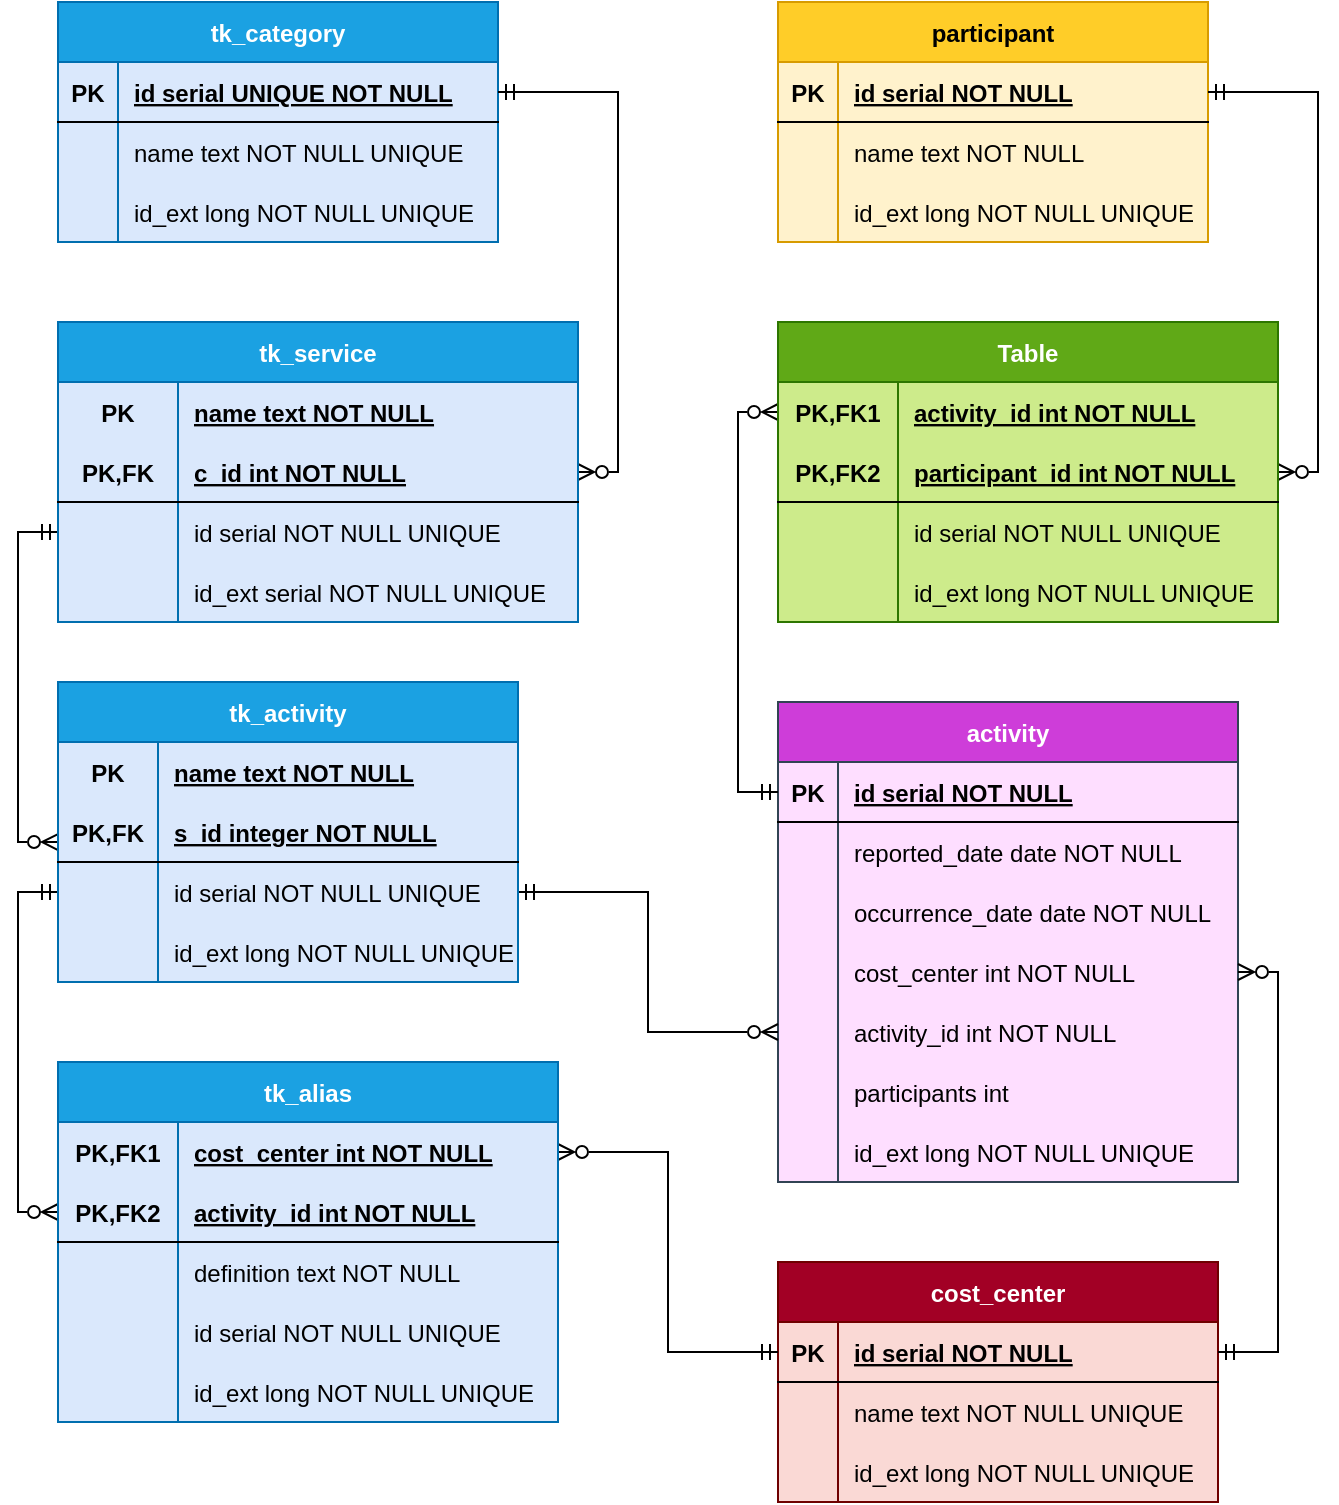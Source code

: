 <mxfile version="16.5.1" type="device"><diagram id="LL8BwEYzm0j79LX7NcTC" name="Page-1"><mxGraphModel dx="3519" dy="737" grid="1" gridSize="10" guides="1" tooltips="1" connect="1" arrows="1" fold="1" page="1" pageScale="1" pageWidth="827" pageHeight="1169" math="0" shadow="0"><root><mxCell id="0"/><mxCell id="1" parent="0"/><mxCell id="7KVAOL6C-UDOrittrPfD-1" value="tk_category" style="shape=table;startSize=30;container=1;collapsible=1;childLayout=tableLayout;fixedRows=1;rowLines=0;fontStyle=1;align=center;resizeLast=1;fillColor=#1ba1e2;strokeColor=#006EAF;swimlaneFillColor=#DAE8FC;fontColor=#ffffff;" parent="1" vertex="1"><mxGeometry x="-2400" y="40" width="220" height="120" as="geometry"/></mxCell><mxCell id="7KVAOL6C-UDOrittrPfD-2" value="" style="shape=tableRow;horizontal=0;startSize=0;swimlaneHead=0;swimlaneBody=0;fillColor=none;collapsible=0;dropTarget=0;points=[[0,0.5],[1,0.5]];portConstraint=eastwest;top=0;left=0;right=0;bottom=1;" parent="7KVAOL6C-UDOrittrPfD-1" vertex="1"><mxGeometry y="30" width="220" height="30" as="geometry"/></mxCell><mxCell id="7KVAOL6C-UDOrittrPfD-3" value="PK" style="shape=partialRectangle;overflow=hidden;connectable=0;fillColor=none;top=0;left=0;bottom=0;right=0;fontStyle=1;" parent="7KVAOL6C-UDOrittrPfD-2" vertex="1"><mxGeometry width="30" height="30" as="geometry"><mxRectangle width="30" height="30" as="alternateBounds"/></mxGeometry></mxCell><mxCell id="7KVAOL6C-UDOrittrPfD-4" value="id serial UNIQUE NOT NULL" style="shape=partialRectangle;overflow=hidden;connectable=0;fillColor=none;align=left;top=0;left=0;bottom=0;right=0;spacingLeft=6;fontStyle=5;" parent="7KVAOL6C-UDOrittrPfD-2" vertex="1"><mxGeometry x="30" width="190" height="30" as="geometry"><mxRectangle width="190" height="30" as="alternateBounds"/></mxGeometry></mxCell><mxCell id="7KVAOL6C-UDOrittrPfD-5" value="" style="shape=tableRow;horizontal=0;startSize=0;swimlaneHead=0;swimlaneBody=0;fillColor=none;collapsible=0;dropTarget=0;points=[[0,0.5],[1,0.5]];portConstraint=eastwest;top=0;left=0;right=0;bottom=0;" parent="7KVAOL6C-UDOrittrPfD-1" vertex="1"><mxGeometry y="60" width="220" height="30" as="geometry"/></mxCell><mxCell id="7KVAOL6C-UDOrittrPfD-6" value="" style="shape=partialRectangle;overflow=hidden;connectable=0;fillColor=none;top=0;left=0;bottom=0;right=0;" parent="7KVAOL6C-UDOrittrPfD-5" vertex="1"><mxGeometry width="30" height="30" as="geometry"><mxRectangle width="30" height="30" as="alternateBounds"/></mxGeometry></mxCell><mxCell id="7KVAOL6C-UDOrittrPfD-7" value="name text NOT NULL UNIQUE" style="shape=partialRectangle;overflow=hidden;connectable=0;fillColor=none;align=left;top=0;left=0;bottom=0;right=0;spacingLeft=6;" parent="7KVAOL6C-UDOrittrPfD-5" vertex="1"><mxGeometry x="30" width="190" height="30" as="geometry"><mxRectangle width="190" height="30" as="alternateBounds"/></mxGeometry></mxCell><mxCell id="1oxkC03Grqgx9EXNeZLx-1" value="" style="shape=tableRow;horizontal=0;startSize=0;swimlaneHead=0;swimlaneBody=0;fillColor=none;collapsible=0;dropTarget=0;points=[[0,0.5],[1,0.5]];portConstraint=eastwest;top=0;left=0;right=0;bottom=0;" vertex="1" parent="7KVAOL6C-UDOrittrPfD-1"><mxGeometry y="90" width="220" height="30" as="geometry"/></mxCell><mxCell id="1oxkC03Grqgx9EXNeZLx-2" value="" style="shape=partialRectangle;overflow=hidden;connectable=0;fillColor=none;top=0;left=0;bottom=0;right=0;" vertex="1" parent="1oxkC03Grqgx9EXNeZLx-1"><mxGeometry width="30" height="30" as="geometry"><mxRectangle width="30" height="30" as="alternateBounds"/></mxGeometry></mxCell><mxCell id="1oxkC03Grqgx9EXNeZLx-3" value="id_ext long NOT NULL UNIQUE" style="shape=partialRectangle;overflow=hidden;connectable=0;fillColor=none;align=left;top=0;left=0;bottom=0;right=0;spacingLeft=6;" vertex="1" parent="1oxkC03Grqgx9EXNeZLx-1"><mxGeometry x="30" width="190" height="30" as="geometry"><mxRectangle width="190" height="30" as="alternateBounds"/></mxGeometry></mxCell><mxCell id="7KVAOL6C-UDOrittrPfD-47" value="cost_center" style="shape=table;startSize=30;container=1;collapsible=1;childLayout=tableLayout;fixedRows=1;rowLines=0;fontStyle=1;align=center;resizeLast=1;fillColor=#a20025;strokeColor=#6F0000;fontColor=#ffffff;swimlaneFillColor=#FAD9D5;" parent="1" vertex="1"><mxGeometry x="-2040" y="670" width="220" height="120" as="geometry"/></mxCell><mxCell id="7KVAOL6C-UDOrittrPfD-48" value="" style="shape=tableRow;horizontal=0;startSize=0;swimlaneHead=0;swimlaneBody=0;fillColor=none;collapsible=0;dropTarget=0;points=[[0,0.5],[1,0.5]];portConstraint=eastwest;top=0;left=0;right=0;bottom=1;" parent="7KVAOL6C-UDOrittrPfD-47" vertex="1"><mxGeometry y="30" width="220" height="30" as="geometry"/></mxCell><mxCell id="7KVAOL6C-UDOrittrPfD-49" value="PK" style="shape=partialRectangle;overflow=hidden;connectable=0;fillColor=none;top=0;left=0;bottom=0;right=0;fontStyle=1;" parent="7KVAOL6C-UDOrittrPfD-48" vertex="1"><mxGeometry width="30" height="30" as="geometry"><mxRectangle width="30" height="30" as="alternateBounds"/></mxGeometry></mxCell><mxCell id="7KVAOL6C-UDOrittrPfD-50" value="id serial NOT NULL" style="shape=partialRectangle;overflow=hidden;connectable=0;fillColor=none;align=left;top=0;left=0;bottom=0;right=0;spacingLeft=6;fontStyle=5;" parent="7KVAOL6C-UDOrittrPfD-48" vertex="1"><mxGeometry x="30" width="190" height="30" as="geometry"><mxRectangle width="190" height="30" as="alternateBounds"/></mxGeometry></mxCell><mxCell id="7KVAOL6C-UDOrittrPfD-51" value="" style="shape=tableRow;horizontal=0;startSize=0;swimlaneHead=0;swimlaneBody=0;fillColor=none;collapsible=0;dropTarget=0;points=[[0,0.5],[1,0.5]];portConstraint=eastwest;top=0;left=0;right=0;bottom=0;" parent="7KVAOL6C-UDOrittrPfD-47" vertex="1"><mxGeometry y="60" width="220" height="30" as="geometry"/></mxCell><mxCell id="7KVAOL6C-UDOrittrPfD-52" value="" style="shape=partialRectangle;overflow=hidden;connectable=0;fillColor=none;top=0;left=0;bottom=0;right=0;" parent="7KVAOL6C-UDOrittrPfD-51" vertex="1"><mxGeometry width="30" height="30" as="geometry"><mxRectangle width="30" height="30" as="alternateBounds"/></mxGeometry></mxCell><mxCell id="7KVAOL6C-UDOrittrPfD-53" value="name text NOT NULL UNIQUE" style="shape=partialRectangle;overflow=hidden;connectable=0;fillColor=none;align=left;top=0;left=0;bottom=0;right=0;spacingLeft=6;" parent="7KVAOL6C-UDOrittrPfD-51" vertex="1"><mxGeometry x="30" width="190" height="30" as="geometry"><mxRectangle width="190" height="30" as="alternateBounds"/></mxGeometry></mxCell><mxCell id="1oxkC03Grqgx9EXNeZLx-96" value="" style="shape=tableRow;horizontal=0;startSize=0;swimlaneHead=0;swimlaneBody=0;fillColor=none;collapsible=0;dropTarget=0;points=[[0,0.5],[1,0.5]];portConstraint=eastwest;top=0;left=0;right=0;bottom=0;" vertex="1" parent="7KVAOL6C-UDOrittrPfD-47"><mxGeometry y="90" width="220" height="30" as="geometry"/></mxCell><mxCell id="1oxkC03Grqgx9EXNeZLx-97" value="" style="shape=partialRectangle;overflow=hidden;connectable=0;fillColor=none;top=0;left=0;bottom=0;right=0;" vertex="1" parent="1oxkC03Grqgx9EXNeZLx-96"><mxGeometry width="30" height="30" as="geometry"><mxRectangle width="30" height="30" as="alternateBounds"/></mxGeometry></mxCell><mxCell id="1oxkC03Grqgx9EXNeZLx-98" value="id_ext long NOT NULL UNIQUE" style="shape=partialRectangle;overflow=hidden;connectable=0;fillColor=none;align=left;top=0;left=0;bottom=0;right=0;spacingLeft=6;" vertex="1" parent="1oxkC03Grqgx9EXNeZLx-96"><mxGeometry x="30" width="190" height="30" as="geometry"><mxRectangle width="190" height="30" as="alternateBounds"/></mxGeometry></mxCell><mxCell id="7KVAOL6C-UDOrittrPfD-54" value="participant" style="shape=table;startSize=30;container=1;collapsible=1;childLayout=tableLayout;fixedRows=1;rowLines=0;fontStyle=1;align=center;resizeLast=1;fillColor=#ffcd28;strokeColor=#d79b00;gradientColor=none;swimlaneFillColor=#FFF2CC;" parent="1" vertex="1"><mxGeometry x="-2040" y="40" width="215" height="120" as="geometry"/></mxCell><mxCell id="7KVAOL6C-UDOrittrPfD-55" value="" style="shape=tableRow;horizontal=0;startSize=0;swimlaneHead=0;swimlaneBody=0;fillColor=none;collapsible=0;dropTarget=0;points=[[0,0.5],[1,0.5]];portConstraint=eastwest;top=0;left=0;right=0;bottom=1;" parent="7KVAOL6C-UDOrittrPfD-54" vertex="1"><mxGeometry y="30" width="215" height="30" as="geometry"/></mxCell><mxCell id="7KVAOL6C-UDOrittrPfD-56" value="PK" style="shape=partialRectangle;overflow=hidden;connectable=0;fillColor=none;top=0;left=0;bottom=0;right=0;fontStyle=1;" parent="7KVAOL6C-UDOrittrPfD-55" vertex="1"><mxGeometry width="30" height="30" as="geometry"><mxRectangle width="30" height="30" as="alternateBounds"/></mxGeometry></mxCell><mxCell id="7KVAOL6C-UDOrittrPfD-57" value="id serial NOT NULL" style="shape=partialRectangle;overflow=hidden;connectable=0;fillColor=none;align=left;top=0;left=0;bottom=0;right=0;spacingLeft=6;fontStyle=5;" parent="7KVAOL6C-UDOrittrPfD-55" vertex="1"><mxGeometry x="30" width="185" height="30" as="geometry"><mxRectangle width="185" height="30" as="alternateBounds"/></mxGeometry></mxCell><mxCell id="7KVAOL6C-UDOrittrPfD-58" value="" style="shape=tableRow;horizontal=0;startSize=0;swimlaneHead=0;swimlaneBody=0;fillColor=none;collapsible=0;dropTarget=0;points=[[0,0.5],[1,0.5]];portConstraint=eastwest;top=0;left=0;right=0;bottom=0;" parent="7KVAOL6C-UDOrittrPfD-54" vertex="1"><mxGeometry y="60" width="215" height="30" as="geometry"/></mxCell><mxCell id="7KVAOL6C-UDOrittrPfD-59" value="" style="shape=partialRectangle;overflow=hidden;connectable=0;fillColor=none;top=0;left=0;bottom=0;right=0;" parent="7KVAOL6C-UDOrittrPfD-58" vertex="1"><mxGeometry width="30" height="30" as="geometry"><mxRectangle width="30" height="30" as="alternateBounds"/></mxGeometry></mxCell><mxCell id="7KVAOL6C-UDOrittrPfD-60" value="name text NOT NULL" style="shape=partialRectangle;overflow=hidden;connectable=0;fillColor=none;align=left;top=0;left=0;bottom=0;right=0;spacingLeft=6;" parent="7KVAOL6C-UDOrittrPfD-58" vertex="1"><mxGeometry x="30" width="185" height="30" as="geometry"><mxRectangle width="185" height="30" as="alternateBounds"/></mxGeometry></mxCell><mxCell id="1oxkC03Grqgx9EXNeZLx-46" value="" style="shape=tableRow;horizontal=0;startSize=0;swimlaneHead=0;swimlaneBody=0;fillColor=none;collapsible=0;dropTarget=0;points=[[0,0.5],[1,0.5]];portConstraint=eastwest;top=0;left=0;right=0;bottom=0;" vertex="1" parent="7KVAOL6C-UDOrittrPfD-54"><mxGeometry y="90" width="215" height="30" as="geometry"/></mxCell><mxCell id="1oxkC03Grqgx9EXNeZLx-47" value="" style="shape=partialRectangle;overflow=hidden;connectable=0;fillColor=none;top=0;left=0;bottom=0;right=0;" vertex="1" parent="1oxkC03Grqgx9EXNeZLx-46"><mxGeometry width="30" height="30" as="geometry"><mxRectangle width="30" height="30" as="alternateBounds"/></mxGeometry></mxCell><mxCell id="1oxkC03Grqgx9EXNeZLx-48" value="id_ext long NOT NULL UNIQUE" style="shape=partialRectangle;overflow=hidden;connectable=0;fillColor=none;align=left;top=0;left=0;bottom=0;right=0;spacingLeft=6;" vertex="1" parent="1oxkC03Grqgx9EXNeZLx-46"><mxGeometry x="30" width="185" height="30" as="geometry"><mxRectangle width="185" height="30" as="alternateBounds"/></mxGeometry></mxCell><mxCell id="7KVAOL6C-UDOrittrPfD-77" value="activity" style="shape=table;startSize=30;container=1;collapsible=1;childLayout=tableLayout;fixedRows=1;rowLines=0;fontStyle=1;align=center;resizeLast=1;fillColor=#CE3DD9;strokeColor=#314354;swimlaneFillColor=#FEDEFF;fontColor=#ffffff;" parent="1" vertex="1"><mxGeometry x="-2040" y="390" width="230" height="240" as="geometry"/></mxCell><mxCell id="7KVAOL6C-UDOrittrPfD-78" value="" style="shape=tableRow;horizontal=0;startSize=0;swimlaneHead=0;swimlaneBody=0;fillColor=none;collapsible=0;dropTarget=0;points=[[0,0.5],[1,0.5]];portConstraint=eastwest;top=0;left=0;right=0;bottom=1;" parent="7KVAOL6C-UDOrittrPfD-77" vertex="1"><mxGeometry y="30" width="230" height="30" as="geometry"/></mxCell><mxCell id="7KVAOL6C-UDOrittrPfD-79" value="PK" style="shape=partialRectangle;overflow=hidden;connectable=0;fillColor=none;top=0;left=0;bottom=0;right=0;fontStyle=1;" parent="7KVAOL6C-UDOrittrPfD-78" vertex="1"><mxGeometry width="30" height="30" as="geometry"><mxRectangle width="30" height="30" as="alternateBounds"/></mxGeometry></mxCell><mxCell id="7KVAOL6C-UDOrittrPfD-80" value="id serial NOT NULL" style="shape=partialRectangle;overflow=hidden;connectable=0;fillColor=none;align=left;top=0;left=0;bottom=0;right=0;spacingLeft=6;fontStyle=5;" parent="7KVAOL6C-UDOrittrPfD-78" vertex="1"><mxGeometry x="30" width="200" height="30" as="geometry"><mxRectangle width="200" height="30" as="alternateBounds"/></mxGeometry></mxCell><mxCell id="7KVAOL6C-UDOrittrPfD-81" value="" style="shape=tableRow;horizontal=0;startSize=0;swimlaneHead=0;swimlaneBody=0;fillColor=none;collapsible=0;dropTarget=0;points=[[0,0.5],[1,0.5]];portConstraint=eastwest;top=0;left=0;right=0;bottom=0;" parent="7KVAOL6C-UDOrittrPfD-77" vertex="1"><mxGeometry y="60" width="230" height="30" as="geometry"/></mxCell><mxCell id="7KVAOL6C-UDOrittrPfD-82" value="" style="shape=partialRectangle;overflow=hidden;connectable=0;fillColor=none;top=0;left=0;bottom=0;right=0;" parent="7KVAOL6C-UDOrittrPfD-81" vertex="1"><mxGeometry width="30" height="30" as="geometry"><mxRectangle width="30" height="30" as="alternateBounds"/></mxGeometry></mxCell><mxCell id="7KVAOL6C-UDOrittrPfD-83" value="reported_date date NOT NULL" style="shape=partialRectangle;overflow=hidden;connectable=0;fillColor=none;align=left;top=0;left=0;bottom=0;right=0;spacingLeft=6;" parent="7KVAOL6C-UDOrittrPfD-81" vertex="1"><mxGeometry x="30" width="200" height="30" as="geometry"><mxRectangle width="200" height="30" as="alternateBounds"/></mxGeometry></mxCell><mxCell id="7KVAOL6C-UDOrittrPfD-84" value="" style="shape=tableRow;horizontal=0;startSize=0;swimlaneHead=0;swimlaneBody=0;fillColor=none;collapsible=0;dropTarget=0;points=[[0,0.5],[1,0.5]];portConstraint=eastwest;top=0;left=0;right=0;bottom=0;" parent="7KVAOL6C-UDOrittrPfD-77" vertex="1"><mxGeometry y="90" width="230" height="30" as="geometry"/></mxCell><mxCell id="7KVAOL6C-UDOrittrPfD-85" value="" style="shape=partialRectangle;overflow=hidden;connectable=0;fillColor=none;top=0;left=0;bottom=0;right=0;" parent="7KVAOL6C-UDOrittrPfD-84" vertex="1"><mxGeometry width="30" height="30" as="geometry"><mxRectangle width="30" height="30" as="alternateBounds"/></mxGeometry></mxCell><mxCell id="7KVAOL6C-UDOrittrPfD-86" value="occurrence_date date NOT NULL" style="shape=partialRectangle;overflow=hidden;connectable=0;fillColor=none;align=left;top=0;left=0;bottom=0;right=0;spacingLeft=6;" parent="7KVAOL6C-UDOrittrPfD-84" vertex="1"><mxGeometry x="30" width="200" height="30" as="geometry"><mxRectangle width="200" height="30" as="alternateBounds"/></mxGeometry></mxCell><mxCell id="7KVAOL6C-UDOrittrPfD-87" value="" style="shape=tableRow;horizontal=0;startSize=0;swimlaneHead=0;swimlaneBody=0;fillColor=none;collapsible=0;dropTarget=0;points=[[0,0.5],[1,0.5]];portConstraint=eastwest;top=0;left=0;right=0;bottom=0;" parent="7KVAOL6C-UDOrittrPfD-77" vertex="1"><mxGeometry y="120" width="230" height="30" as="geometry"/></mxCell><mxCell id="7KVAOL6C-UDOrittrPfD-88" value="" style="shape=partialRectangle;overflow=hidden;connectable=0;fillColor=none;top=0;left=0;bottom=0;right=0;" parent="7KVAOL6C-UDOrittrPfD-87" vertex="1"><mxGeometry width="30" height="30" as="geometry"><mxRectangle width="30" height="30" as="alternateBounds"/></mxGeometry></mxCell><mxCell id="7KVAOL6C-UDOrittrPfD-89" value="cost_center int NOT NULL" style="shape=partialRectangle;overflow=hidden;connectable=0;fillColor=none;align=left;top=0;left=0;bottom=0;right=0;spacingLeft=6;" parent="7KVAOL6C-UDOrittrPfD-87" vertex="1"><mxGeometry x="30" width="200" height="30" as="geometry"><mxRectangle width="200" height="30" as="alternateBounds"/></mxGeometry></mxCell><mxCell id="7KVAOL6C-UDOrittrPfD-90" value="" style="shape=tableRow;horizontal=0;startSize=0;swimlaneHead=0;swimlaneBody=0;fillColor=none;collapsible=0;dropTarget=0;points=[[0,0.5],[1,0.5]];portConstraint=eastwest;top=0;left=0;right=0;bottom=0;" parent="7KVAOL6C-UDOrittrPfD-77" vertex="1"><mxGeometry y="150" width="230" height="30" as="geometry"/></mxCell><mxCell id="7KVAOL6C-UDOrittrPfD-91" value="" style="shape=partialRectangle;overflow=hidden;connectable=0;fillColor=none;top=0;left=0;bottom=0;right=0;" parent="7KVAOL6C-UDOrittrPfD-90" vertex="1"><mxGeometry width="30" height="30" as="geometry"><mxRectangle width="30" height="30" as="alternateBounds"/></mxGeometry></mxCell><mxCell id="7KVAOL6C-UDOrittrPfD-92" value="activity_id int NOT NULL" style="shape=partialRectangle;overflow=hidden;connectable=0;fillColor=none;align=left;top=0;left=0;bottom=0;right=0;spacingLeft=6;" parent="7KVAOL6C-UDOrittrPfD-90" vertex="1"><mxGeometry x="30" width="200" height="30" as="geometry"><mxRectangle width="200" height="30" as="alternateBounds"/></mxGeometry></mxCell><mxCell id="7KVAOL6C-UDOrittrPfD-93" value="" style="shape=tableRow;horizontal=0;startSize=0;swimlaneHead=0;swimlaneBody=0;fillColor=none;collapsible=0;dropTarget=0;points=[[0,0.5],[1,0.5]];portConstraint=eastwest;top=0;left=0;right=0;bottom=0;" parent="7KVAOL6C-UDOrittrPfD-77" vertex="1"><mxGeometry y="180" width="230" height="30" as="geometry"/></mxCell><mxCell id="7KVAOL6C-UDOrittrPfD-94" value="" style="shape=partialRectangle;overflow=hidden;connectable=0;fillColor=none;top=0;left=0;bottom=0;right=0;" parent="7KVAOL6C-UDOrittrPfD-93" vertex="1"><mxGeometry width="30" height="30" as="geometry"><mxRectangle width="30" height="30" as="alternateBounds"/></mxGeometry></mxCell><mxCell id="7KVAOL6C-UDOrittrPfD-95" value="participants int" style="shape=partialRectangle;overflow=hidden;connectable=0;fillColor=none;align=left;top=0;left=0;bottom=0;right=0;spacingLeft=6;" parent="7KVAOL6C-UDOrittrPfD-93" vertex="1"><mxGeometry x="30" width="200" height="30" as="geometry"><mxRectangle width="200" height="30" as="alternateBounds"/></mxGeometry></mxCell><mxCell id="1oxkC03Grqgx9EXNeZLx-93" value="" style="shape=tableRow;horizontal=0;startSize=0;swimlaneHead=0;swimlaneBody=0;fillColor=none;collapsible=0;dropTarget=0;points=[[0,0.5],[1,0.5]];portConstraint=eastwest;top=0;left=0;right=0;bottom=0;" vertex="1" parent="7KVAOL6C-UDOrittrPfD-77"><mxGeometry y="210" width="230" height="30" as="geometry"/></mxCell><mxCell id="1oxkC03Grqgx9EXNeZLx-94" value="" style="shape=partialRectangle;overflow=hidden;connectable=0;fillColor=none;top=0;left=0;bottom=0;right=0;" vertex="1" parent="1oxkC03Grqgx9EXNeZLx-93"><mxGeometry width="30" height="30" as="geometry"><mxRectangle width="30" height="30" as="alternateBounds"/></mxGeometry></mxCell><mxCell id="1oxkC03Grqgx9EXNeZLx-95" value="id_ext long NOT NULL UNIQUE" style="shape=partialRectangle;overflow=hidden;connectable=0;fillColor=none;align=left;top=0;left=0;bottom=0;right=0;spacingLeft=6;" vertex="1" parent="1oxkC03Grqgx9EXNeZLx-93"><mxGeometry x="30" width="200" height="30" as="geometry"><mxRectangle width="200" height="30" as="alternateBounds"/></mxGeometry></mxCell><mxCell id="7KVAOL6C-UDOrittrPfD-122" style="edgeStyle=orthogonalEdgeStyle;rounded=0;orthogonalLoop=1;jettySize=auto;html=1;startArrow=ERzeroToMany;startFill=0;endArrow=ERmandOne;endFill=0;exitX=1;exitY=0.5;exitDx=0;exitDy=0;" parent="1" source="1oxkC03Grqgx9EXNeZLx-77" target="7KVAOL6C-UDOrittrPfD-55" edge="1"><mxGeometry relative="1" as="geometry"/></mxCell><mxCell id="7KVAOL6C-UDOrittrPfD-116" style="edgeStyle=orthogonalEdgeStyle;rounded=0;orthogonalLoop=1;jettySize=auto;html=1;endArrow=ERmandOne;endFill=0;startArrow=ERzeroToMany;startFill=0;exitX=1;exitY=0.5;exitDx=0;exitDy=0;" parent="1" source="7KVAOL6C-UDOrittrPfD-145" target="7KVAOL6C-UDOrittrPfD-2" edge="1"><mxGeometry relative="1" as="geometry"/></mxCell><mxCell id="7KVAOL6C-UDOrittrPfD-117" style="rounded=0;orthogonalLoop=1;jettySize=auto;html=1;startArrow=ERzeroToMany;startFill=0;endArrow=ERmandOne;endFill=0;entryX=0;entryY=0.5;entryDx=0;entryDy=0;exitX=0;exitY=0.667;exitDx=0;exitDy=0;exitPerimeter=0;edgeStyle=orthogonalEdgeStyle;" parent="1" source="7KVAOL6C-UDOrittrPfD-161" target="7KVAOL6C-UDOrittrPfD-148" edge="1"><mxGeometry relative="1" as="geometry"/></mxCell><mxCell id="7KVAOL6C-UDOrittrPfD-120" style="edgeStyle=orthogonalEdgeStyle;rounded=0;orthogonalLoop=1;jettySize=auto;html=1;entryX=0;entryY=0.5;entryDx=0;entryDy=0;startArrow=ERzeroToMany;startFill=0;endArrow=ERmandOne;endFill=0;exitX=1;exitY=0.5;exitDx=0;exitDy=0;" parent="1" source="7KVAOL6C-UDOrittrPfD-129" target="7KVAOL6C-UDOrittrPfD-48" edge="1"><mxGeometry relative="1" as="geometry"/></mxCell><mxCell id="7KVAOL6C-UDOrittrPfD-121" style="rounded=0;orthogonalLoop=1;jettySize=auto;html=1;startArrow=ERzeroToMany;startFill=0;endArrow=ERmandOne;endFill=0;exitX=0;exitY=0.5;exitDx=0;exitDy=0;entryX=0;entryY=0.5;entryDx=0;entryDy=0;edgeStyle=orthogonalEdgeStyle;" parent="1" source="7KVAOL6C-UDOrittrPfD-132" target="7KVAOL6C-UDOrittrPfD-164" edge="1"><mxGeometry relative="1" as="geometry"><mxPoint x="-2397.5" y="765" as="targetPoint"/></mxGeometry></mxCell><mxCell id="7KVAOL6C-UDOrittrPfD-125" style="edgeStyle=orthogonalEdgeStyle;rounded=0;orthogonalLoop=1;jettySize=auto;html=1;startArrow=ERzeroToMany;startFill=0;endArrow=ERmandOne;endFill=0;entryX=1;entryY=0.5;entryDx=0;entryDy=0;exitX=1;exitY=0.5;exitDx=0;exitDy=0;" parent="1" source="7KVAOL6C-UDOrittrPfD-87" target="7KVAOL6C-UDOrittrPfD-48" edge="1"><mxGeometry relative="1" as="geometry"><mxPoint x="-1750" y="750" as="targetPoint"/></mxGeometry></mxCell><mxCell id="7KVAOL6C-UDOrittrPfD-126" style="edgeStyle=orthogonalEdgeStyle;rounded=0;orthogonalLoop=1;jettySize=auto;html=1;startArrow=ERzeroToMany;startFill=0;endArrow=ERmandOne;endFill=0;entryX=1;entryY=0.5;entryDx=0;entryDy=0;" parent="1" source="7KVAOL6C-UDOrittrPfD-90" target="7KVAOL6C-UDOrittrPfD-164" edge="1"><mxGeometry relative="1" as="geometry"/></mxCell><mxCell id="7KVAOL6C-UDOrittrPfD-127" style="edgeStyle=orthogonalEdgeStyle;rounded=0;orthogonalLoop=1;jettySize=auto;html=1;entryX=0;entryY=0.5;entryDx=0;entryDy=0;startArrow=ERzeroToMany;startFill=0;endArrow=ERmandOne;endFill=0;exitX=0;exitY=0.5;exitDx=0;exitDy=0;" parent="1" source="1oxkC03Grqgx9EXNeZLx-74" target="7KVAOL6C-UDOrittrPfD-78" edge="1"><mxGeometry relative="1" as="geometry"/></mxCell><mxCell id="7KVAOL6C-UDOrittrPfD-128" value="tk_alias" style="shape=table;startSize=30;container=1;collapsible=1;childLayout=tableLayout;fixedRows=1;rowLines=0;fontStyle=1;align=center;resizeLast=1;fillColor=#1ba1e2;gradientColor=none;strokeColor=#006EAF;fontColor=#ffffff;swimlaneFillColor=#DAE8FC;" parent="1" vertex="1"><mxGeometry x="-2400" y="570" width="250" height="180" as="geometry"/></mxCell><mxCell id="7KVAOL6C-UDOrittrPfD-129" value="" style="shape=tableRow;horizontal=0;startSize=0;swimlaneHead=0;swimlaneBody=0;fillColor=none;collapsible=0;dropTarget=0;points=[[0,0.5],[1,0.5]];portConstraint=eastwest;top=0;left=0;right=0;bottom=0;" parent="7KVAOL6C-UDOrittrPfD-128" vertex="1"><mxGeometry y="30" width="250" height="30" as="geometry"/></mxCell><mxCell id="7KVAOL6C-UDOrittrPfD-130" value="PK,FK1" style="shape=partialRectangle;connectable=0;fillColor=none;top=0;left=0;bottom=0;right=0;fontStyle=1;overflow=hidden;" parent="7KVAOL6C-UDOrittrPfD-129" vertex="1"><mxGeometry width="60" height="30" as="geometry"><mxRectangle width="60" height="30" as="alternateBounds"/></mxGeometry></mxCell><mxCell id="7KVAOL6C-UDOrittrPfD-131" value="cost_center int NOT NULL" style="shape=partialRectangle;connectable=0;fillColor=none;top=0;left=0;bottom=0;right=0;align=left;spacingLeft=6;fontStyle=5;overflow=hidden;" parent="7KVAOL6C-UDOrittrPfD-129" vertex="1"><mxGeometry x="60" width="190" height="30" as="geometry"><mxRectangle width="190" height="30" as="alternateBounds"/></mxGeometry></mxCell><mxCell id="7KVAOL6C-UDOrittrPfD-132" value="" style="shape=tableRow;horizontal=0;startSize=0;swimlaneHead=0;swimlaneBody=0;fillColor=none;collapsible=0;dropTarget=0;points=[[0,0.5],[1,0.5]];portConstraint=eastwest;top=0;left=0;right=0;bottom=1;" parent="7KVAOL6C-UDOrittrPfD-128" vertex="1"><mxGeometry y="60" width="250" height="30" as="geometry"/></mxCell><mxCell id="7KVAOL6C-UDOrittrPfD-133" value="PK,FK2" style="shape=partialRectangle;connectable=0;fillColor=none;top=0;left=0;bottom=0;right=0;fontStyle=1;overflow=hidden;" parent="7KVAOL6C-UDOrittrPfD-132" vertex="1"><mxGeometry width="60" height="30" as="geometry"><mxRectangle width="60" height="30" as="alternateBounds"/></mxGeometry></mxCell><mxCell id="7KVAOL6C-UDOrittrPfD-134" value="activity_id int NOT NULL" style="shape=partialRectangle;connectable=0;fillColor=none;top=0;left=0;bottom=0;right=0;align=left;spacingLeft=6;fontStyle=5;overflow=hidden;" parent="7KVAOL6C-UDOrittrPfD-132" vertex="1"><mxGeometry x="60" width="190" height="30" as="geometry"><mxRectangle width="190" height="30" as="alternateBounds"/></mxGeometry></mxCell><mxCell id="7KVAOL6C-UDOrittrPfD-135" value="" style="shape=tableRow;horizontal=0;startSize=0;swimlaneHead=0;swimlaneBody=0;fillColor=none;collapsible=0;dropTarget=0;points=[[0,0.5],[1,0.5]];portConstraint=eastwest;top=0;left=0;right=0;bottom=0;" parent="7KVAOL6C-UDOrittrPfD-128" vertex="1"><mxGeometry y="90" width="250" height="30" as="geometry"/></mxCell><mxCell id="7KVAOL6C-UDOrittrPfD-136" value="" style="shape=partialRectangle;connectable=0;fillColor=none;top=0;left=0;bottom=0;right=0;editable=1;overflow=hidden;" parent="7KVAOL6C-UDOrittrPfD-135" vertex="1"><mxGeometry width="60" height="30" as="geometry"><mxRectangle width="60" height="30" as="alternateBounds"/></mxGeometry></mxCell><mxCell id="7KVAOL6C-UDOrittrPfD-137" value="definition text NOT NULL" style="shape=partialRectangle;connectable=0;fillColor=none;top=0;left=0;bottom=0;right=0;align=left;spacingLeft=6;overflow=hidden;" parent="7KVAOL6C-UDOrittrPfD-135" vertex="1"><mxGeometry x="60" width="190" height="30" as="geometry"><mxRectangle width="190" height="30" as="alternateBounds"/></mxGeometry></mxCell><mxCell id="1oxkC03Grqgx9EXNeZLx-14" value="" style="shape=tableRow;horizontal=0;startSize=0;swimlaneHead=0;swimlaneBody=0;fillColor=none;collapsible=0;dropTarget=0;points=[[0,0.5],[1,0.5]];portConstraint=eastwest;top=0;left=0;right=0;bottom=0;" vertex="1" parent="7KVAOL6C-UDOrittrPfD-128"><mxGeometry y="120" width="250" height="30" as="geometry"/></mxCell><mxCell id="1oxkC03Grqgx9EXNeZLx-15" value="" style="shape=partialRectangle;connectable=0;fillColor=none;top=0;left=0;bottom=0;right=0;editable=1;overflow=hidden;" vertex="1" parent="1oxkC03Grqgx9EXNeZLx-14"><mxGeometry width="60" height="30" as="geometry"><mxRectangle width="60" height="30" as="alternateBounds"/></mxGeometry></mxCell><mxCell id="1oxkC03Grqgx9EXNeZLx-16" value="id serial NOT NULL UNIQUE        " style="shape=partialRectangle;connectable=0;fillColor=none;top=0;left=0;bottom=0;right=0;align=left;spacingLeft=6;overflow=hidden;" vertex="1" parent="1oxkC03Grqgx9EXNeZLx-14"><mxGeometry x="60" width="190" height="30" as="geometry"><mxRectangle width="190" height="30" as="alternateBounds"/></mxGeometry></mxCell><mxCell id="1oxkC03Grqgx9EXNeZLx-43" value="" style="shape=tableRow;horizontal=0;startSize=0;swimlaneHead=0;swimlaneBody=0;fillColor=none;collapsible=0;dropTarget=0;points=[[0,0.5],[1,0.5]];portConstraint=eastwest;top=0;left=0;right=0;bottom=0;" vertex="1" parent="7KVAOL6C-UDOrittrPfD-128"><mxGeometry y="150" width="250" height="30" as="geometry"/></mxCell><mxCell id="1oxkC03Grqgx9EXNeZLx-44" value="" style="shape=partialRectangle;connectable=0;fillColor=none;top=0;left=0;bottom=0;right=0;editable=1;overflow=hidden;" vertex="1" parent="1oxkC03Grqgx9EXNeZLx-43"><mxGeometry width="60" height="30" as="geometry"><mxRectangle width="60" height="30" as="alternateBounds"/></mxGeometry></mxCell><mxCell id="1oxkC03Grqgx9EXNeZLx-45" value="id_ext long NOT NULL UNIQUE        " style="shape=partialRectangle;connectable=0;fillColor=none;top=0;left=0;bottom=0;right=0;align=left;spacingLeft=6;overflow=hidden;" vertex="1" parent="1oxkC03Grqgx9EXNeZLx-43"><mxGeometry x="60" width="190" height="30" as="geometry"><mxRectangle width="190" height="30" as="alternateBounds"/></mxGeometry></mxCell><mxCell id="7KVAOL6C-UDOrittrPfD-141" value="tk_service" style="shape=table;startSize=30;container=1;collapsible=1;childLayout=tableLayout;fixedRows=1;rowLines=0;fontStyle=1;align=center;resizeLast=1;fillColor=#1ba1e2;gradientColor=none;strokeColor=#006EAF;fontColor=#ffffff;swimlaneFillColor=#DAE8FC;" parent="1" vertex="1"><mxGeometry x="-2400" y="200" width="260" height="150" as="geometry"/></mxCell><mxCell id="7KVAOL6C-UDOrittrPfD-142" value="" style="shape=tableRow;horizontal=0;startSize=0;swimlaneHead=0;swimlaneBody=0;fillColor=none;collapsible=0;dropTarget=0;points=[[0,0.5],[1,0.5]];portConstraint=eastwest;top=0;left=0;right=0;bottom=0;" parent="7KVAOL6C-UDOrittrPfD-141" vertex="1"><mxGeometry y="30" width="260" height="30" as="geometry"/></mxCell><mxCell id="7KVAOL6C-UDOrittrPfD-143" value="PK" style="shape=partialRectangle;connectable=0;fillColor=none;top=0;left=0;bottom=0;right=0;fontStyle=1;overflow=hidden;" parent="7KVAOL6C-UDOrittrPfD-142" vertex="1"><mxGeometry width="60" height="30" as="geometry"><mxRectangle width="60" height="30" as="alternateBounds"/></mxGeometry></mxCell><mxCell id="7KVAOL6C-UDOrittrPfD-144" value="name text NOT NULL" style="shape=partialRectangle;connectable=0;fillColor=none;top=0;left=0;bottom=0;right=0;align=left;spacingLeft=6;fontStyle=5;overflow=hidden;" parent="7KVAOL6C-UDOrittrPfD-142" vertex="1"><mxGeometry x="60" width="200" height="30" as="geometry"><mxRectangle width="200" height="30" as="alternateBounds"/></mxGeometry></mxCell><mxCell id="7KVAOL6C-UDOrittrPfD-145" value="" style="shape=tableRow;horizontal=0;startSize=0;swimlaneHead=0;swimlaneBody=0;fillColor=none;collapsible=0;dropTarget=0;points=[[0,0.5],[1,0.5]];portConstraint=eastwest;top=0;left=0;right=0;bottom=1;" parent="7KVAOL6C-UDOrittrPfD-141" vertex="1"><mxGeometry y="60" width="260" height="30" as="geometry"/></mxCell><mxCell id="7KVAOL6C-UDOrittrPfD-146" value="PK,FK" style="shape=partialRectangle;connectable=0;fillColor=none;top=0;left=0;bottom=0;right=0;fontStyle=1;overflow=hidden;" parent="7KVAOL6C-UDOrittrPfD-145" vertex="1"><mxGeometry width="60" height="30" as="geometry"><mxRectangle width="60" height="30" as="alternateBounds"/></mxGeometry></mxCell><mxCell id="7KVAOL6C-UDOrittrPfD-147" value="c_id int NOT NULL" style="shape=partialRectangle;connectable=0;fillColor=none;top=0;left=0;bottom=0;right=0;align=left;spacingLeft=6;fontStyle=5;overflow=hidden;" parent="7KVAOL6C-UDOrittrPfD-145" vertex="1"><mxGeometry x="60" width="200" height="30" as="geometry"><mxRectangle width="200" height="30" as="alternateBounds"/></mxGeometry></mxCell><mxCell id="7KVAOL6C-UDOrittrPfD-148" value="" style="shape=tableRow;horizontal=0;startSize=0;swimlaneHead=0;swimlaneBody=0;fillColor=none;collapsible=0;dropTarget=0;points=[[0,0.5],[1,0.5]];portConstraint=eastwest;top=0;left=0;right=0;bottom=0;" parent="7KVAOL6C-UDOrittrPfD-141" vertex="1"><mxGeometry y="90" width="260" height="30" as="geometry"/></mxCell><mxCell id="7KVAOL6C-UDOrittrPfD-149" value="" style="shape=partialRectangle;connectable=0;fillColor=none;top=0;left=0;bottom=0;right=0;editable=1;overflow=hidden;" parent="7KVAOL6C-UDOrittrPfD-148" vertex="1"><mxGeometry width="60" height="30" as="geometry"><mxRectangle width="60" height="30" as="alternateBounds"/></mxGeometry></mxCell><mxCell id="7KVAOL6C-UDOrittrPfD-150" value="id serial NOT NULL UNIQUE" style="shape=partialRectangle;connectable=0;fillColor=none;top=0;left=0;bottom=0;right=0;align=left;spacingLeft=6;overflow=hidden;" parent="7KVAOL6C-UDOrittrPfD-148" vertex="1"><mxGeometry x="60" width="200" height="30" as="geometry"><mxRectangle width="200" height="30" as="alternateBounds"/></mxGeometry></mxCell><mxCell id="1oxkC03Grqgx9EXNeZLx-5" value="" style="shape=tableRow;horizontal=0;startSize=0;swimlaneHead=0;swimlaneBody=0;fillColor=none;collapsible=0;dropTarget=0;points=[[0,0.5],[1,0.5]];portConstraint=eastwest;top=0;left=0;right=0;bottom=0;" vertex="1" parent="7KVAOL6C-UDOrittrPfD-141"><mxGeometry y="120" width="260" height="30" as="geometry"/></mxCell><mxCell id="1oxkC03Grqgx9EXNeZLx-6" value="" style="shape=partialRectangle;connectable=0;fillColor=none;top=0;left=0;bottom=0;right=0;editable=1;overflow=hidden;" vertex="1" parent="1oxkC03Grqgx9EXNeZLx-5"><mxGeometry width="60" height="30" as="geometry"><mxRectangle width="60" height="30" as="alternateBounds"/></mxGeometry></mxCell><mxCell id="1oxkC03Grqgx9EXNeZLx-7" value="id_ext serial NOT NULL UNIQUE" style="shape=partialRectangle;connectable=0;fillColor=none;top=0;left=0;bottom=0;right=0;align=left;spacingLeft=6;overflow=hidden;" vertex="1" parent="1oxkC03Grqgx9EXNeZLx-5"><mxGeometry x="60" width="200" height="30" as="geometry"><mxRectangle width="200" height="30" as="alternateBounds"/></mxGeometry></mxCell><mxCell id="7KVAOL6C-UDOrittrPfD-157" value="tk_activity" style="shape=table;startSize=30;container=1;collapsible=1;childLayout=tableLayout;fixedRows=1;rowLines=0;fontStyle=1;align=center;resizeLast=1;fillColor=#1ba1e2;gradientColor=none;strokeColor=#006EAF;fontColor=#ffffff;swimlaneFillColor=#DAE8FC;" parent="1" vertex="1"><mxGeometry x="-2400" y="380" width="230" height="150" as="geometry"/></mxCell><mxCell id="7KVAOL6C-UDOrittrPfD-158" value="" style="shape=tableRow;horizontal=0;startSize=0;swimlaneHead=0;swimlaneBody=0;fillColor=none;collapsible=0;dropTarget=0;points=[[0,0.5],[1,0.5]];portConstraint=eastwest;top=0;left=0;right=0;bottom=0;" parent="7KVAOL6C-UDOrittrPfD-157" vertex="1"><mxGeometry y="30" width="230" height="30" as="geometry"/></mxCell><mxCell id="7KVAOL6C-UDOrittrPfD-159" value="PK" style="shape=partialRectangle;connectable=0;fillColor=none;top=0;left=0;bottom=0;right=0;fontStyle=1;overflow=hidden;" parent="7KVAOL6C-UDOrittrPfD-158" vertex="1"><mxGeometry width="50" height="30" as="geometry"><mxRectangle width="50" height="30" as="alternateBounds"/></mxGeometry></mxCell><mxCell id="7KVAOL6C-UDOrittrPfD-160" value="name text NOT NULL" style="shape=partialRectangle;connectable=0;fillColor=none;top=0;left=0;bottom=0;right=0;align=left;spacingLeft=6;fontStyle=5;overflow=hidden;" parent="7KVAOL6C-UDOrittrPfD-158" vertex="1"><mxGeometry x="50" width="180" height="30" as="geometry"><mxRectangle width="180" height="30" as="alternateBounds"/></mxGeometry></mxCell><mxCell id="7KVAOL6C-UDOrittrPfD-161" value="" style="shape=tableRow;horizontal=0;startSize=0;swimlaneHead=0;swimlaneBody=0;fillColor=none;collapsible=0;dropTarget=0;points=[[0,0.5],[1,0.5]];portConstraint=eastwest;top=0;left=0;right=0;bottom=1;" parent="7KVAOL6C-UDOrittrPfD-157" vertex="1"><mxGeometry y="60" width="230" height="30" as="geometry"/></mxCell><mxCell id="7KVAOL6C-UDOrittrPfD-162" value="PK,FK" style="shape=partialRectangle;connectable=0;fillColor=none;top=0;left=0;bottom=0;right=0;fontStyle=1;overflow=hidden;" parent="7KVAOL6C-UDOrittrPfD-161" vertex="1"><mxGeometry width="50" height="30" as="geometry"><mxRectangle width="50" height="30" as="alternateBounds"/></mxGeometry></mxCell><mxCell id="7KVAOL6C-UDOrittrPfD-163" value="s_id integer NOT NULL" style="shape=partialRectangle;connectable=0;fillColor=none;top=0;left=0;bottom=0;right=0;align=left;spacingLeft=6;fontStyle=5;overflow=hidden;" parent="7KVAOL6C-UDOrittrPfD-161" vertex="1"><mxGeometry x="50" width="180" height="30" as="geometry"><mxRectangle width="180" height="30" as="alternateBounds"/></mxGeometry></mxCell><mxCell id="7KVAOL6C-UDOrittrPfD-164" value="" style="shape=tableRow;horizontal=0;startSize=0;swimlaneHead=0;swimlaneBody=0;fillColor=none;collapsible=0;dropTarget=0;points=[[0,0.5],[1,0.5]];portConstraint=eastwest;top=0;left=0;right=0;bottom=0;" parent="7KVAOL6C-UDOrittrPfD-157" vertex="1"><mxGeometry y="90" width="230" height="30" as="geometry"/></mxCell><mxCell id="7KVAOL6C-UDOrittrPfD-165" value="" style="shape=partialRectangle;connectable=0;fillColor=none;top=0;left=0;bottom=0;right=0;editable=1;overflow=hidden;" parent="7KVAOL6C-UDOrittrPfD-164" vertex="1"><mxGeometry width="50" height="30" as="geometry"><mxRectangle width="50" height="30" as="alternateBounds"/></mxGeometry></mxCell><mxCell id="7KVAOL6C-UDOrittrPfD-166" value="id serial NOT NULL UNIQUE" style="shape=partialRectangle;connectable=0;fillColor=none;top=0;left=0;bottom=0;right=0;align=left;spacingLeft=6;overflow=hidden;" parent="7KVAOL6C-UDOrittrPfD-164" vertex="1"><mxGeometry x="50" width="180" height="30" as="geometry"><mxRectangle width="180" height="30" as="alternateBounds"/></mxGeometry></mxCell><mxCell id="1oxkC03Grqgx9EXNeZLx-8" value="" style="shape=tableRow;horizontal=0;startSize=0;swimlaneHead=0;swimlaneBody=0;fillColor=none;collapsible=0;dropTarget=0;points=[[0,0.5],[1,0.5]];portConstraint=eastwest;top=0;left=0;right=0;bottom=0;" vertex="1" parent="7KVAOL6C-UDOrittrPfD-157"><mxGeometry y="120" width="230" height="30" as="geometry"/></mxCell><mxCell id="1oxkC03Grqgx9EXNeZLx-9" value="" style="shape=partialRectangle;connectable=0;fillColor=none;top=0;left=0;bottom=0;right=0;editable=1;overflow=hidden;" vertex="1" parent="1oxkC03Grqgx9EXNeZLx-8"><mxGeometry width="50" height="30" as="geometry"><mxRectangle width="50" height="30" as="alternateBounds"/></mxGeometry></mxCell><mxCell id="1oxkC03Grqgx9EXNeZLx-10" value="id_ext long NOT NULL UNIQUE" style="shape=partialRectangle;connectable=0;fillColor=none;top=0;left=0;bottom=0;right=0;align=left;spacingLeft=6;overflow=hidden;" vertex="1" parent="1oxkC03Grqgx9EXNeZLx-8"><mxGeometry x="50" width="180" height="30" as="geometry"><mxRectangle width="180" height="30" as="alternateBounds"/></mxGeometry></mxCell><mxCell id="1oxkC03Grqgx9EXNeZLx-73" value="Table" style="shape=table;startSize=30;container=1;collapsible=1;childLayout=tableLayout;fixedRows=1;rowLines=0;fontStyle=1;align=center;resizeLast=1;fillColor=#60a917;strokeColor=#2D7600;fontColor=#ffffff;gradientColor=none;swimlaneFillColor=#CDEB8B;" vertex="1" parent="1"><mxGeometry x="-2040" y="200" width="250" height="150" as="geometry"/></mxCell><mxCell id="1oxkC03Grqgx9EXNeZLx-74" value="" style="shape=tableRow;horizontal=0;startSize=0;swimlaneHead=0;swimlaneBody=0;fillColor=none;collapsible=0;dropTarget=0;points=[[0,0.5],[1,0.5]];portConstraint=eastwest;top=0;left=0;right=0;bottom=0;" vertex="1" parent="1oxkC03Grqgx9EXNeZLx-73"><mxGeometry y="30" width="250" height="30" as="geometry"/></mxCell><mxCell id="1oxkC03Grqgx9EXNeZLx-75" value="PK,FK1" style="shape=partialRectangle;connectable=0;fillColor=none;top=0;left=0;bottom=0;right=0;fontStyle=1;overflow=hidden;" vertex="1" parent="1oxkC03Grqgx9EXNeZLx-74"><mxGeometry width="60" height="30" as="geometry"><mxRectangle width="60" height="30" as="alternateBounds"/></mxGeometry></mxCell><mxCell id="1oxkC03Grqgx9EXNeZLx-76" value="activity_id int NOT NULL" style="shape=partialRectangle;connectable=0;fillColor=none;top=0;left=0;bottom=0;right=0;align=left;spacingLeft=6;fontStyle=5;overflow=hidden;" vertex="1" parent="1oxkC03Grqgx9EXNeZLx-74"><mxGeometry x="60" width="190" height="30" as="geometry"><mxRectangle width="190" height="30" as="alternateBounds"/></mxGeometry></mxCell><mxCell id="1oxkC03Grqgx9EXNeZLx-77" value="" style="shape=tableRow;horizontal=0;startSize=0;swimlaneHead=0;swimlaneBody=0;fillColor=none;collapsible=0;dropTarget=0;points=[[0,0.5],[1,0.5]];portConstraint=eastwest;top=0;left=0;right=0;bottom=1;" vertex="1" parent="1oxkC03Grqgx9EXNeZLx-73"><mxGeometry y="60" width="250" height="30" as="geometry"/></mxCell><mxCell id="1oxkC03Grqgx9EXNeZLx-78" value="PK,FK2" style="shape=partialRectangle;connectable=0;fillColor=none;top=0;left=0;bottom=0;right=0;fontStyle=1;overflow=hidden;" vertex="1" parent="1oxkC03Grqgx9EXNeZLx-77"><mxGeometry width="60" height="30" as="geometry"><mxRectangle width="60" height="30" as="alternateBounds"/></mxGeometry></mxCell><mxCell id="1oxkC03Grqgx9EXNeZLx-79" value="participant_id int NOT NULL" style="shape=partialRectangle;connectable=0;fillColor=none;top=0;left=0;bottom=0;right=0;align=left;spacingLeft=6;fontStyle=5;overflow=hidden;" vertex="1" parent="1oxkC03Grqgx9EXNeZLx-77"><mxGeometry x="60" width="190" height="30" as="geometry"><mxRectangle width="190" height="30" as="alternateBounds"/></mxGeometry></mxCell><mxCell id="1oxkC03Grqgx9EXNeZLx-80" value="" style="shape=tableRow;horizontal=0;startSize=0;swimlaneHead=0;swimlaneBody=0;fillColor=none;collapsible=0;dropTarget=0;points=[[0,0.5],[1,0.5]];portConstraint=eastwest;top=0;left=0;right=0;bottom=0;" vertex="1" parent="1oxkC03Grqgx9EXNeZLx-73"><mxGeometry y="90" width="250" height="30" as="geometry"/></mxCell><mxCell id="1oxkC03Grqgx9EXNeZLx-81" value="" style="shape=partialRectangle;connectable=0;fillColor=none;top=0;left=0;bottom=0;right=0;editable=1;overflow=hidden;" vertex="1" parent="1oxkC03Grqgx9EXNeZLx-80"><mxGeometry width="60" height="30" as="geometry"><mxRectangle width="60" height="30" as="alternateBounds"/></mxGeometry></mxCell><mxCell id="1oxkC03Grqgx9EXNeZLx-82" value="id serial NOT NULL UNIQUE" style="shape=partialRectangle;connectable=0;fillColor=none;top=0;left=0;bottom=0;right=0;align=left;spacingLeft=6;overflow=hidden;" vertex="1" parent="1oxkC03Grqgx9EXNeZLx-80"><mxGeometry x="60" width="190" height="30" as="geometry"><mxRectangle width="190" height="30" as="alternateBounds"/></mxGeometry></mxCell><mxCell id="1oxkC03Grqgx9EXNeZLx-83" value="" style="shape=tableRow;horizontal=0;startSize=0;swimlaneHead=0;swimlaneBody=0;fillColor=none;collapsible=0;dropTarget=0;points=[[0,0.5],[1,0.5]];portConstraint=eastwest;top=0;left=0;right=0;bottom=0;" vertex="1" parent="1oxkC03Grqgx9EXNeZLx-73"><mxGeometry y="120" width="250" height="30" as="geometry"/></mxCell><mxCell id="1oxkC03Grqgx9EXNeZLx-84" value="" style="shape=partialRectangle;connectable=0;fillColor=none;top=0;left=0;bottom=0;right=0;editable=1;overflow=hidden;" vertex="1" parent="1oxkC03Grqgx9EXNeZLx-83"><mxGeometry width="60" height="30" as="geometry"><mxRectangle width="60" height="30" as="alternateBounds"/></mxGeometry></mxCell><mxCell id="1oxkC03Grqgx9EXNeZLx-85" value="id_ext long NOT NULL UNIQUE" style="shape=partialRectangle;connectable=0;fillColor=none;top=0;left=0;bottom=0;right=0;align=left;spacingLeft=6;overflow=hidden;" vertex="1" parent="1oxkC03Grqgx9EXNeZLx-83"><mxGeometry x="60" width="190" height="30" as="geometry"><mxRectangle width="190" height="30" as="alternateBounds"/></mxGeometry></mxCell></root></mxGraphModel></diagram></mxfile>